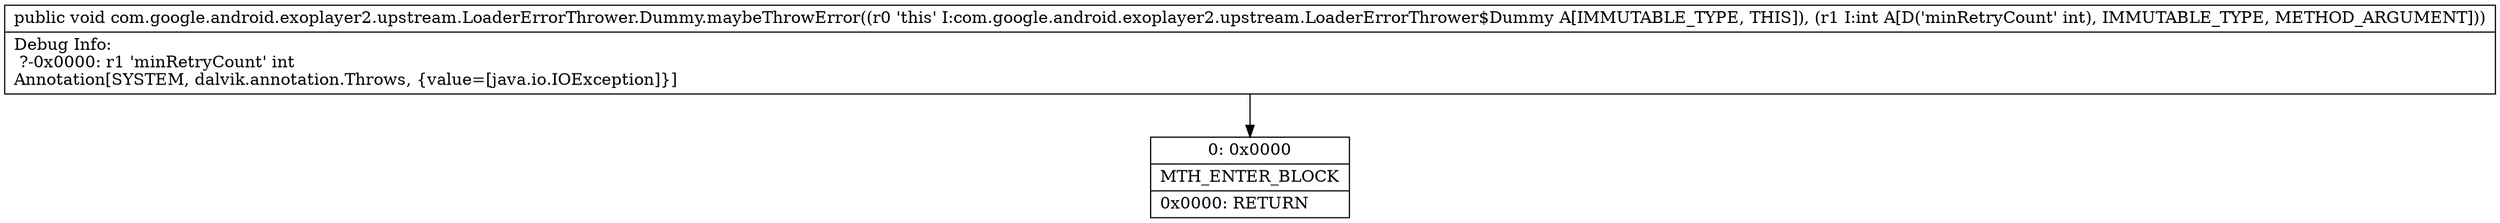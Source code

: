 digraph "CFG forcom.google.android.exoplayer2.upstream.LoaderErrorThrower.Dummy.maybeThrowError(I)V" {
Node_0 [shape=record,label="{0\:\ 0x0000|MTH_ENTER_BLOCK\l|0x0000: RETURN   \l}"];
MethodNode[shape=record,label="{public void com.google.android.exoplayer2.upstream.LoaderErrorThrower.Dummy.maybeThrowError((r0 'this' I:com.google.android.exoplayer2.upstream.LoaderErrorThrower$Dummy A[IMMUTABLE_TYPE, THIS]), (r1 I:int A[D('minRetryCount' int), IMMUTABLE_TYPE, METHOD_ARGUMENT]))  | Debug Info:\l  ?\-0x0000: r1 'minRetryCount' int\lAnnotation[SYSTEM, dalvik.annotation.Throws, \{value=[java.io.IOException]\}]\l}"];
MethodNode -> Node_0;
}

